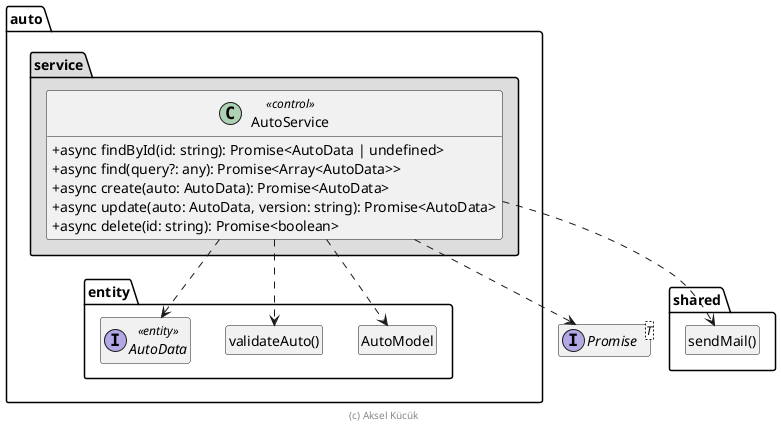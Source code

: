 @startuml Anwendungskern

!pragma useNewPackage
skinparam classAttributeIconSize 0
skinparam componentStyle uml2

interface Promise<T>

package shared {
  class "sendMail()" as sendMail
  hide sendMail circle
}

package auto {
  package entity {
    class AutoModel
    hide AutoModel circle

    class "validateAuto()" as validateAuto
    hide validateAuto circle

    interface AutoData <<entity>>
  }

  package service #DDDDDD {
    AutoService ..> Promise
    AutoService ..> AutoModel
    AutoService ..> AutoData
    AutoService ..> validateAuto
    AutoService ..> sendMail

    class AutoService << control >> {
      + async findById(id: string): Promise<AutoData | undefined>
      + async find(query?: any): Promise<Array<AutoData>>
      + async create(auto: AutoData): Promise<AutoData>
      + async update(auto: AutoData, version: string): Promise<AutoData>
      + async delete(id: string): Promise<boolean>
    }
  }
}

hide empty members

footer (c) Aksel Kücük

@enduml
